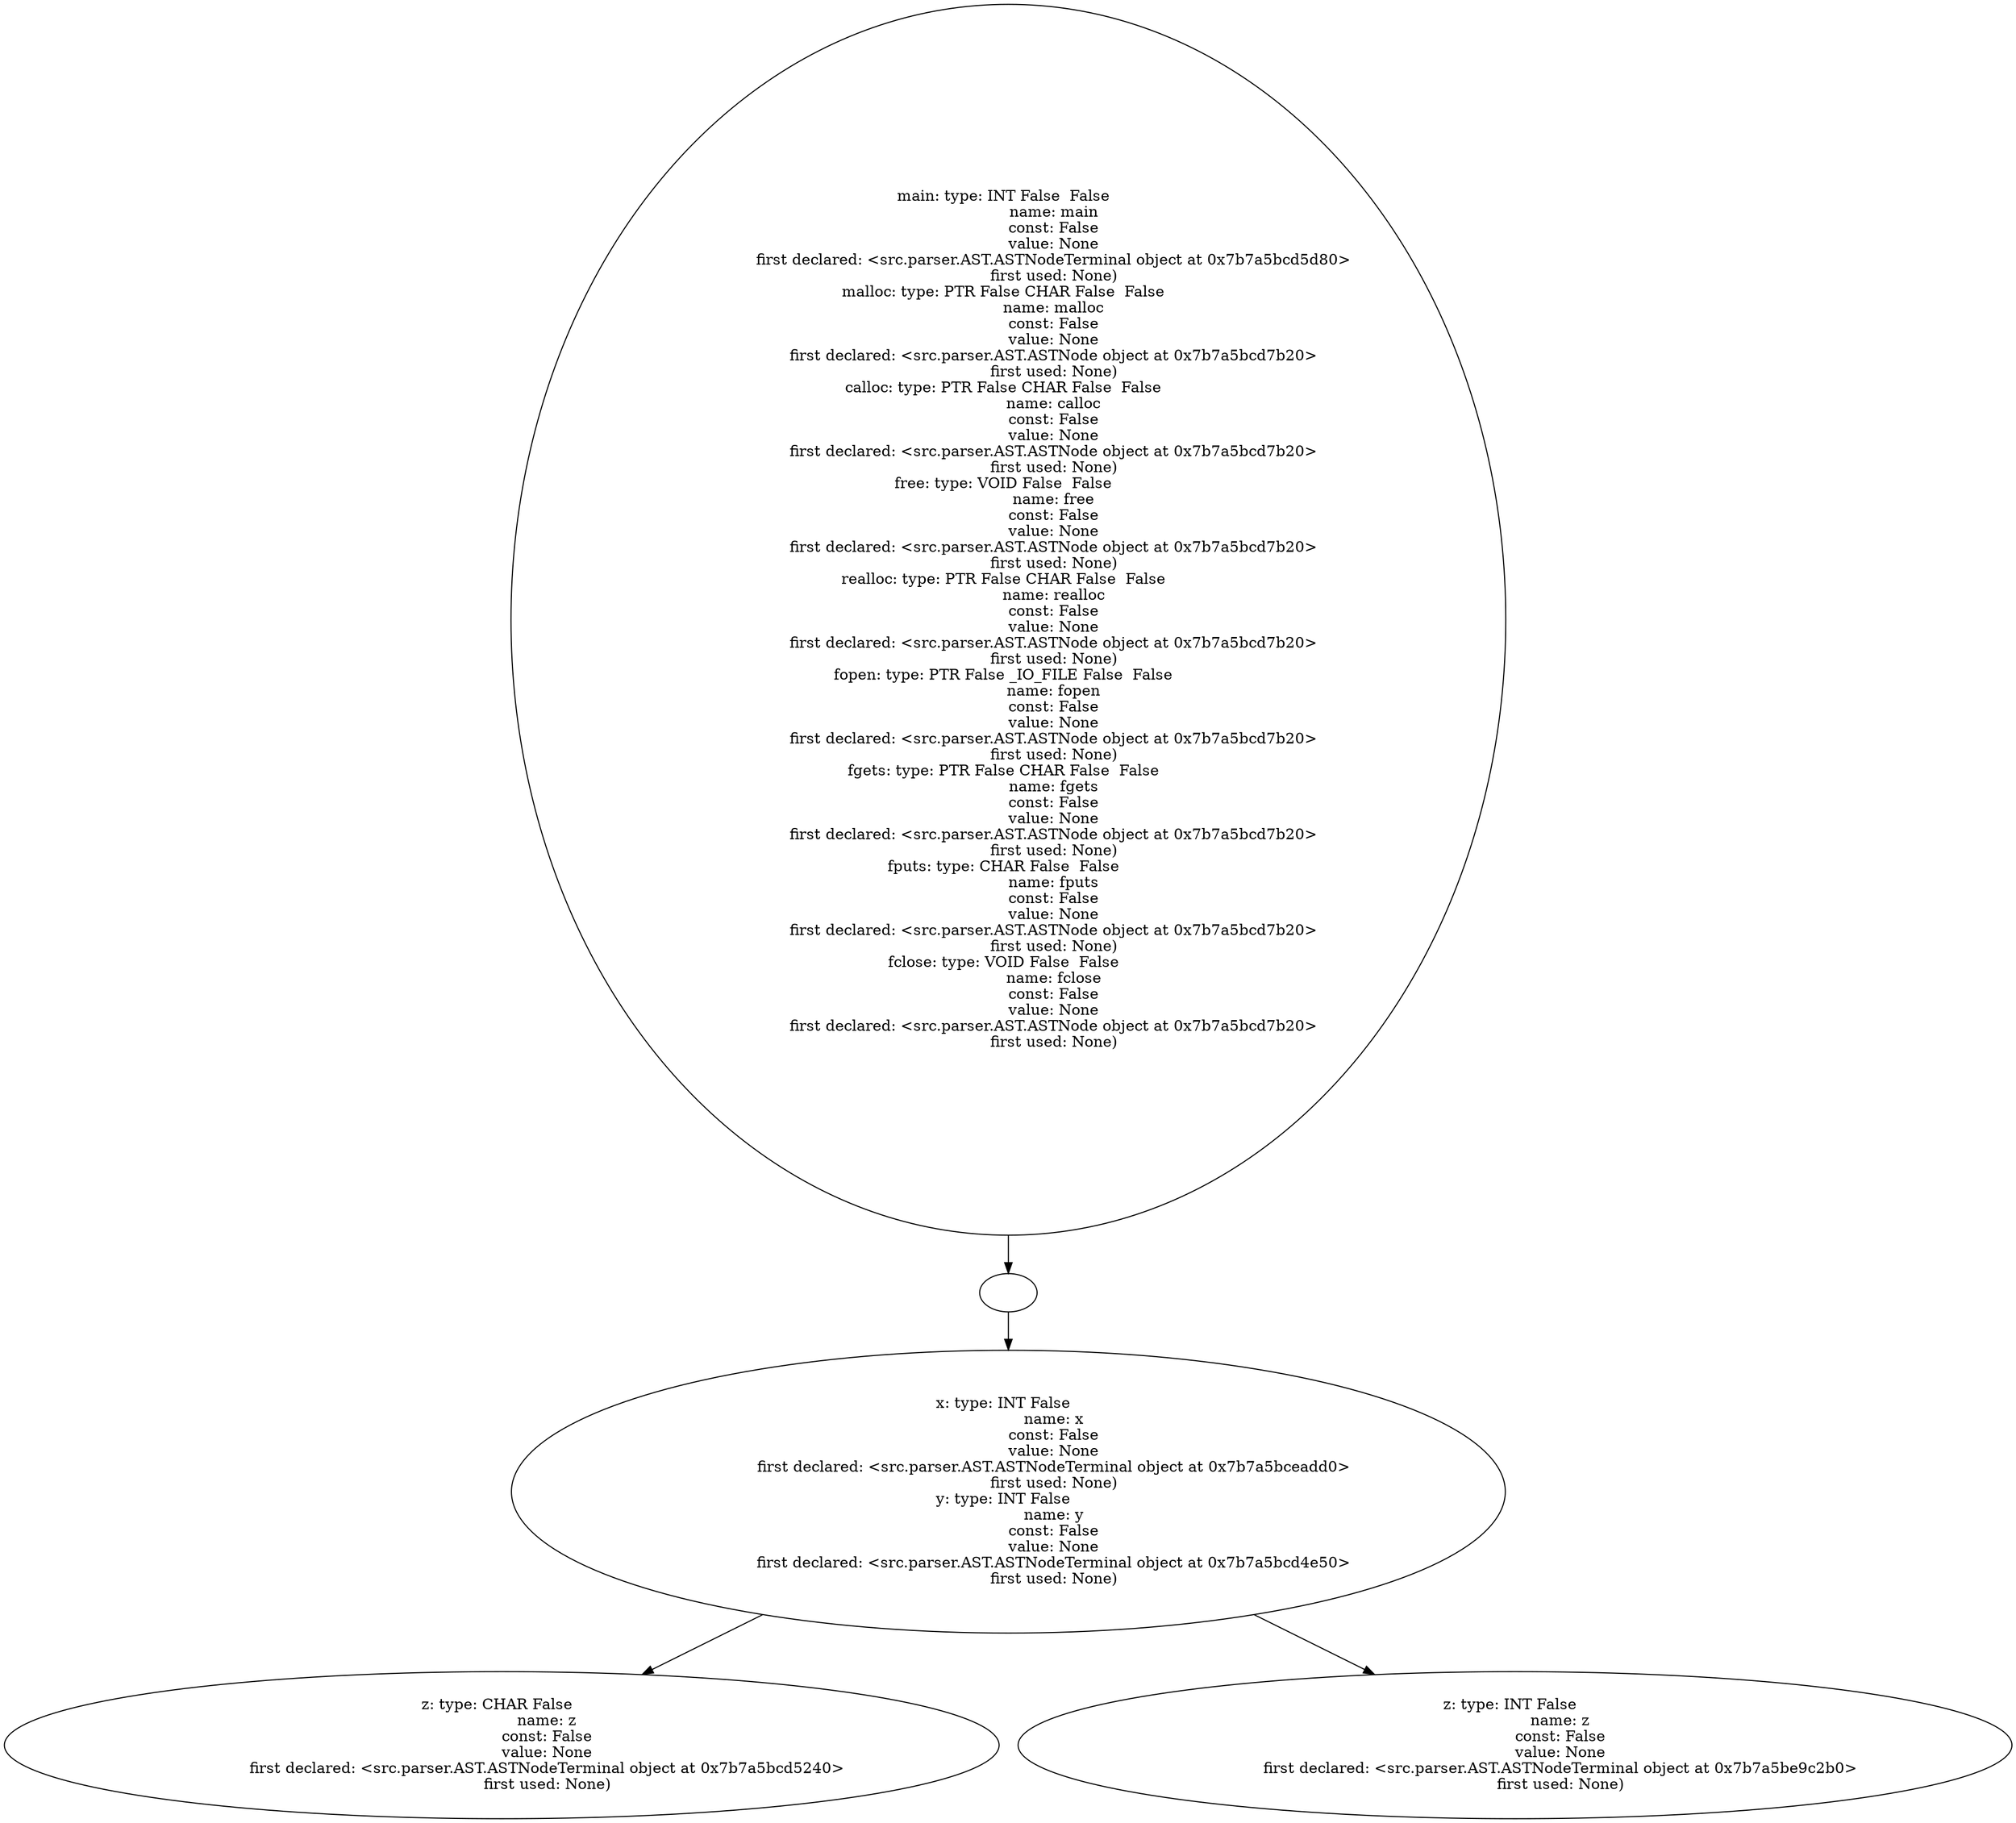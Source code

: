 digraph AST {
  "135765456408192" [label="main: type: INT False  False  
                   name: main
                   const: False
                   value: None
                   first declared: <src.parser.AST.ASTNodeTerminal object at 0x7b7a5bcd5d80>
                   first used: None)
malloc: type: PTR False CHAR False  False  
                   name: malloc
                   const: False
                   value: None
                   first declared: <src.parser.AST.ASTNode object at 0x7b7a5bcd7b20>
                   first used: None)
calloc: type: PTR False CHAR False  False  
                   name: calloc
                   const: False
                   value: None
                   first declared: <src.parser.AST.ASTNode object at 0x7b7a5bcd7b20>
                   first used: None)
free: type: VOID False  False  
                   name: free
                   const: False
                   value: None
                   first declared: <src.parser.AST.ASTNode object at 0x7b7a5bcd7b20>
                   first used: None)
realloc: type: PTR False CHAR False  False  
                   name: realloc
                   const: False
                   value: None
                   first declared: <src.parser.AST.ASTNode object at 0x7b7a5bcd7b20>
                   first used: None)
fopen: type: PTR False _IO_FILE False  False  
                   name: fopen
                   const: False
                   value: None
                   first declared: <src.parser.AST.ASTNode object at 0x7b7a5bcd7b20>
                   first used: None)
fgets: type: PTR False CHAR False  False  
                   name: fgets
                   const: False
                   value: None
                   first declared: <src.parser.AST.ASTNode object at 0x7b7a5bcd7b20>
                   first used: None)
fputs: type: CHAR False  False  
                   name: fputs
                   const: False
                   value: None
                   first declared: <src.parser.AST.ASTNode object at 0x7b7a5bcd7b20>
                   first used: None)
fclose: type: VOID False  False  
                   name: fclose
                   const: False
                   value: None
                   first declared: <src.parser.AST.ASTNode object at 0x7b7a5bcd7b20>
                   first used: None)"];
  "135765456408192" -> "135765456411696";
  "135765456411696" [label=""];
  "135765456411696" -> "135765456407040";
  "135765456407040" [label="x: type: INT False  
                   name: x
                   const: False
                   value: None
                   first declared: <src.parser.AST.ASTNodeTerminal object at 0x7b7a5bceadd0>
                   first used: None)
y: type: INT False  
                   name: y
                   const: False
                   value: None
                   first declared: <src.parser.AST.ASTNodeTerminal object at 0x7b7a5bcd4e50>
                   first used: None)"];
  "135765456407040" -> "135765456406272";
  "135765456407040" -> "135765456407808";
  "135765456406272" [label="z: type: CHAR False  
                   name: z
                   const: False
                   value: None
                   first declared: <src.parser.AST.ASTNodeTerminal object at 0x7b7a5bcd5240>
                   first used: None)"];
  "135765456407808" [label="z: type: INT False  
                   name: z
                   const: False
                   value: None
                   first declared: <src.parser.AST.ASTNodeTerminal object at 0x7b7a5be9c2b0>
                   first used: None)"];
}
